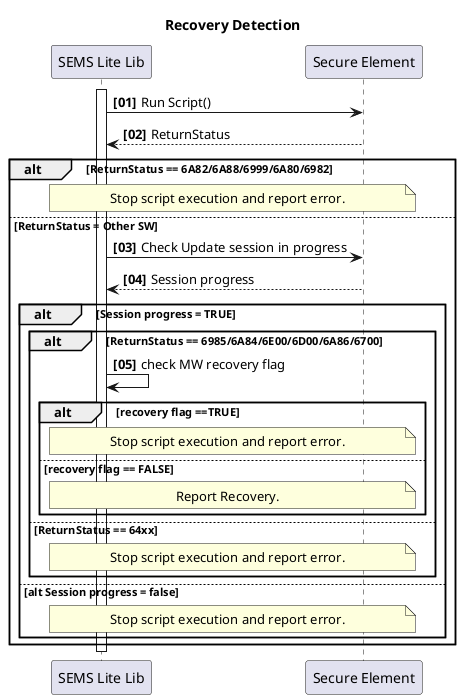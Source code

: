 

'
' Recovery Detection
'


@startuml

title Recovery Detection

participant SEMS_Lite as "SEMS Lite Lib"
participant SE as "Secure Element"

autonumber "<b>[00]"

activate SEMS_Lite

SEMS_Lite -> SE : Run Script()

SEMS_Lite <-- SE : ReturnStatus

alt ReturnStatus == 6A82/6A88/6999/6A80/6982
	note over SE, SEMS_Lite
		Stop script execution and report error.
	end note
else ReturnStatus = Other SW
	SEMS_Lite -> SE : Check Update session in progress

	SEMS_Lite <-- SE : Session progress
	alt Session progress = TRUE
		alt ReturnStatus == 6985/6A84/6E00/6D00/6A86/6700
			SEMS_Lite -> SEMS_Lite : check MW recovery flag	 
			alt recovery flag ==TRUE
				note over SE, SEMS_Lite
					Stop script execution and report error.
				end note
			else recovery flag == FALSE
				note over SE, SEMS_Lite
					Report Recovery.
				end note
			end
		else ReturnStatus == 64xx
		note over SE, SEMS_Lite
			Stop script execution and report error.
		end note	
		end	
	else alt Session progress = false
		note over SE, SEMS_Lite
			Stop script execution and report error.
		end note
	
	end
	
end 	

deactivate SEMS_Lite

@enduml
